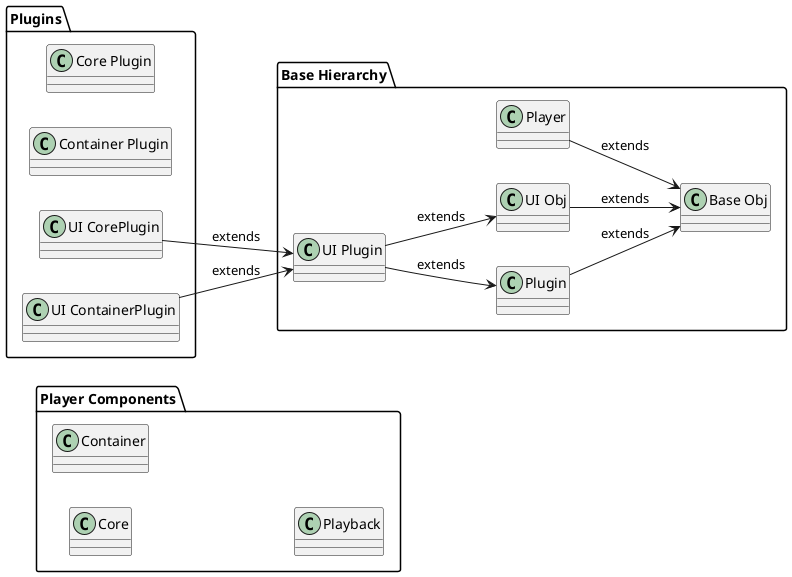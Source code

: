 @startuml
left to right direction

package "Base Hierarchy" {
    class "Base Obj"
    class "Plugin"
    class "Player"
    class "UI Obj"
    class "UI Plugin"

    "Plugin" --> "Base Obj" : extends
    "UI Obj" --> "Base Obj" : extends
    "UI Plugin" --> "Plugin" : extends
    "UI Plugin" --> "UI Obj" : extends
    "Player" --> "Base Obj" : extends
}

package "Plugins" {
    class "Core Plugin"
    class "Container Plugin"
    class "UI CorePlugin"
    class "UI ContainerPlugin"

    "UI CorePlugin" --> "UI Plugin" : extends
    "UI ContainerPlugin" --> "UI Plugin" : extends
}

package "Player Components" {
    class "Core"
    class "Container"
    class "Playback"
}
@enduml
